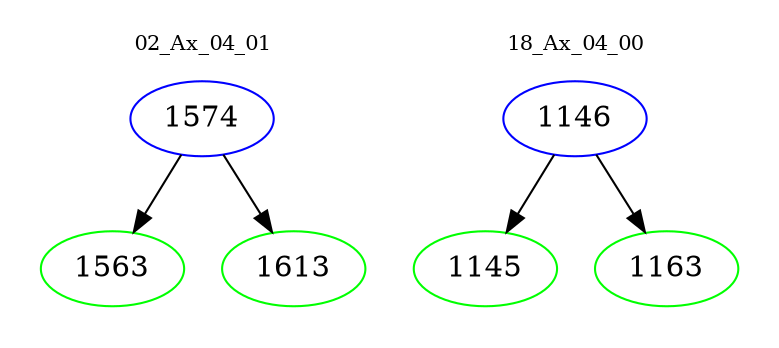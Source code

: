 digraph{
subgraph cluster_0 {
color = white
label = "02_Ax_04_01";
fontsize=10;
T0_1574 [label="1574", color="blue"]
T0_1574 -> T0_1563 [color="black"]
T0_1563 [label="1563", color="green"]
T0_1574 -> T0_1613 [color="black"]
T0_1613 [label="1613", color="green"]
}
subgraph cluster_1 {
color = white
label = "18_Ax_04_00";
fontsize=10;
T1_1146 [label="1146", color="blue"]
T1_1146 -> T1_1145 [color="black"]
T1_1145 [label="1145", color="green"]
T1_1146 -> T1_1163 [color="black"]
T1_1163 [label="1163", color="green"]
}
}
